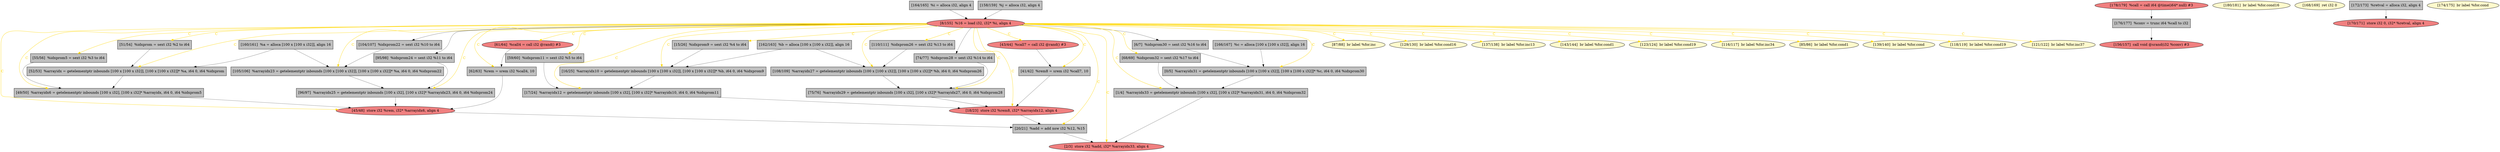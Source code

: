 
digraph G {


node246 [fillcolor=grey,label="[55/56]  %idxprom5 = sext i32 %3 to i64",shape=rectangle,style=filled ]
node245 [fillcolor=lemonchiffon,label="[87/88]  br label %for.inc",shape=ellipse,style=filled ]
node244 [fillcolor=grey,label="[176/177]  %conv = trunc i64 %call to i32",shape=rectangle,style=filled ]
node243 [fillcolor=lemonchiffon,label="[129/130]  br label %for.cond16",shape=ellipse,style=filled ]
node241 [fillcolor=lemonchiffon,label="[137/138]  br label %for.inc13",shape=ellipse,style=filled ]
node240 [fillcolor=lemonchiffon,label="[180/181]  br label %for.cond16",shape=ellipse,style=filled ]
node239 [fillcolor=lemonchiffon,label="[168/169]  ret i32 0",shape=ellipse,style=filled ]
node237 [fillcolor=grey,label="[105/106]  %arrayidx23 = getelementptr inbounds [100 x [100 x i32]], [100 x [100 x i32]]* %a, i64 0, i64 %idxprom22",shape=rectangle,style=filled ]
node235 [fillcolor=lightcoral,label="[156/157]  call void @srand(i32 %conv) #3",shape=ellipse,style=filled ]
node236 [fillcolor=lemonchiffon,label="[143/144]  br label %for.cond1",shape=ellipse,style=filled ]
node233 [fillcolor=lightcoral,label="[18/23]  store i32 %rem8, i32* %arrayidx12, align 4",shape=ellipse,style=filled ]
node212 [fillcolor=grey,label="[108/109]  %arrayidx27 = getelementptr inbounds [100 x [100 x i32]], [100 x [100 x i32]]* %b, i64 0, i64 %idxprom26",shape=rectangle,style=filled ]
node200 [fillcolor=grey,label="[96/97]  %arrayidx25 = getelementptr inbounds [100 x i32], [100 x i32]* %arrayidx23, i64 0, i64 %idxprom24",shape=rectangle,style=filled ]
node234 [fillcolor=grey,label="[162/163]  %b = alloca [100 x [100 x i32]], align 16",shape=rectangle,style=filled ]
node209 [fillcolor=grey,label="[52/53]  %arrayidx = getelementptr inbounds [100 x [100 x i32]], [100 x [100 x i32]]* %a, i64 0, i64 %idxprom",shape=rectangle,style=filled ]
node228 [fillcolor=lightcoral,label="[178/179]  %call = call i64 @time(i64* null) #3",shape=ellipse,style=filled ]
node205 [fillcolor=grey,label="[75/76]  %arrayidx29 = getelementptr inbounds [100 x i32], [100 x i32]* %arrayidx27, i64 0, i64 %idxprom28",shape=rectangle,style=filled ]
node203 [fillcolor=lightcoral,label="[61/64]  %call4 = call i32 @rand() #3",shape=ellipse,style=filled ]
node211 [fillcolor=grey,label="[104/107]  %idxprom22 = sext i32 %10 to i64",shape=rectangle,style=filled ]
node226 [fillcolor=grey,label="[16/25]  %arrayidx10 = getelementptr inbounds [100 x [100 x i32]], [100 x [100 x i32]]* %b, i64 0, i64 %idxprom9",shape=rectangle,style=filled ]
node197 [fillcolor=grey,label="[59/60]  %idxprom11 = sext i32 %5 to i64",shape=rectangle,style=filled ]
node247 [fillcolor=lemonchiffon,label="[123/124]  br label %for.cond19",shape=ellipse,style=filled ]
node227 [fillcolor=grey,label="[6/7]  %idxprom30 = sext i32 %16 to i64",shape=rectangle,style=filled ]
node206 [fillcolor=lemonchiffon,label="[116/117]  br label %for.inc34",shape=ellipse,style=filled ]
node216 [fillcolor=grey,label="[20/21]  %add = add nsw i32 %12, %15",shape=rectangle,style=filled ]
node204 [fillcolor=grey,label="[164/165]  %i = alloca i32, align 4",shape=rectangle,style=filled ]
node217 [fillcolor=lemonchiffon,label="[85/86]  br label %for.cond1",shape=ellipse,style=filled ]
node201 [fillcolor=grey,label="[62/63]  %rem = srem i32 %call4, 10",shape=rectangle,style=filled ]
node238 [fillcolor=grey,label="[160/161]  %a = alloca [100 x [100 x i32]], align 16",shape=rectangle,style=filled ]
node214 [fillcolor=grey,label="[158/159]  %j = alloca i32, align 4",shape=rectangle,style=filled ]
node215 [fillcolor=lemonchiffon,label="[139/140]  br label %for.cond",shape=ellipse,style=filled ]
node222 [fillcolor=grey,label="[51/54]  %idxprom = sext i32 %2 to i64",shape=rectangle,style=filled ]
node207 [fillcolor=grey,label="[95/98]  %idxprom24 = sext i32 %11 to i64",shape=rectangle,style=filled ]
node242 [fillcolor=lemonchiffon,label="[118/119]  br label %for.cond19",shape=ellipse,style=filled ]
node199 [fillcolor=grey,label="[74/77]  %idxprom28 = sext i32 %14 to i64",shape=rectangle,style=filled ]
node208 [fillcolor=grey,label="[166/167]  %c = alloca [100 x [100 x i32]], align 16",shape=rectangle,style=filled ]
node202 [fillcolor=lightcoral,label="[2/3]  store i32 %add, i32* %arrayidx33, align 4",shape=ellipse,style=filled ]
node213 [fillcolor=lightcoral,label="[8/155]  %16 = load i32, i32* %i, align 4",shape=ellipse,style=filled ]
node198 [fillcolor=grey,label="[68/69]  %idxprom32 = sext i32 %17 to i64",shape=rectangle,style=filled ]
node230 [fillcolor=lemonchiffon,label="[121/122]  br label %for.inc37",shape=ellipse,style=filled ]
node218 [fillcolor=lightcoral,label="[43/44]  %call7 = call i32 @rand() #3",shape=ellipse,style=filled ]
node220 [fillcolor=grey,label="[1/4]  %arrayidx33 = getelementptr inbounds [100 x i32], [100 x i32]* %arrayidx31, i64 0, i64 %idxprom32",shape=rectangle,style=filled ]
node248 [fillcolor=grey,label="[110/111]  %idxprom26 = sext i32 %13 to i64",shape=rectangle,style=filled ]
node221 [fillcolor=lightcoral,label="[170/171]  store i32 0, i32* %retval, align 4",shape=ellipse,style=filled ]
node223 [fillcolor=grey,label="[49/50]  %arrayidx6 = getelementptr inbounds [100 x i32], [100 x i32]* %arrayidx, i64 0, i64 %idxprom5",shape=rectangle,style=filled ]
node224 [fillcolor=lemonchiffon,label="[174/175]  br label %for.cond",shape=ellipse,style=filled ]
node225 [fillcolor=grey,label="[0/5]  %arrayidx31 = getelementptr inbounds [100 x [100 x i32]], [100 x [100 x i32]]* %c, i64 0, i64 %idxprom30",shape=rectangle,style=filled ]
node229 [fillcolor=grey,label="[172/173]  %retval = alloca i32, align 4",shape=rectangle,style=filled ]
node219 [fillcolor=grey,label="[41/42]  %rem8 = srem i32 %call7, 10",shape=rectangle,style=filled ]
node231 [fillcolor=grey,label="[17/24]  %arrayidx12 = getelementptr inbounds [100 x i32], [100 x i32]* %arrayidx10, i64 0, i64 %idxprom11",shape=rectangle,style=filled ]
node210 [fillcolor=lightcoral,label="[45/48]  store i32 %rem, i32* %arrayidx6, align 4",shape=ellipse,style=filled ]
node232 [fillcolor=grey,label="[15/26]  %idxprom9 = sext i32 %4 to i64",shape=rectangle,style=filled ]

node213->node211 [style=solid,color=black,label="",penwidth=0.5,fontcolor=black ]
node213->node218 [style=solid,color=gold,label="C",penwidth=1.0,fontcolor=gold ]
node213->node197 [style=solid,color=gold,label="C",penwidth=1.0,fontcolor=gold ]
node213->node201 [style=solid,color=gold,label="C",penwidth=1.0,fontcolor=gold ]
node213->node209 [style=solid,color=gold,label="C",penwidth=1.0,fontcolor=gold ]
node220->node202 [style=solid,color=black,label="",penwidth=0.5,fontcolor=black ]
node213->node247 [style=solid,color=gold,label="C",penwidth=1.0,fontcolor=gold ]
node226->node231 [style=solid,color=black,label="",penwidth=0.5,fontcolor=black ]
node213->node199 [style=solid,color=black,label="",penwidth=0.5,fontcolor=black ]
node227->node225 [style=solid,color=black,label="",penwidth=0.5,fontcolor=black ]
node223->node210 [style=solid,color=black,label="",penwidth=0.5,fontcolor=black ]
node213->node223 [style=solid,color=gold,label="C",penwidth=1.0,fontcolor=gold ]
node213->node233 [style=solid,color=gold,label="C",penwidth=1.0,fontcolor=gold ]
node233->node216 [style=solid,color=black,label="",penwidth=0.5,fontcolor=black ]
node213->node241 [style=solid,color=gold,label="C",penwidth=1.0,fontcolor=gold ]
node213->node230 [style=solid,color=gold,label="C",penwidth=1.0,fontcolor=gold ]
node213->node226 [style=solid,color=gold,label="C",penwidth=1.0,fontcolor=gold ]
node232->node226 [style=solid,color=black,label="",penwidth=0.5,fontcolor=black ]
node213->node237 [style=solid,color=gold,label="C",penwidth=1.0,fontcolor=gold ]
node210->node216 [style=solid,color=black,label="",penwidth=0.5,fontcolor=black ]
node222->node209 [style=solid,color=black,label="",penwidth=0.5,fontcolor=black ]
node212->node205 [style=solid,color=black,label="",penwidth=0.5,fontcolor=black ]
node211->node237 [style=solid,color=black,label="",penwidth=0.5,fontcolor=black ]
node213->node203 [style=solid,color=gold,label="C",penwidth=1.0,fontcolor=gold ]
node213->node222 [style=solid,color=gold,label="C",penwidth=1.0,fontcolor=gold ]
node209->node223 [style=solid,color=black,label="",penwidth=0.5,fontcolor=black ]
node213->node227 [style=solid,color=black,label="",penwidth=0.5,fontcolor=black ]
node213->node215 [style=solid,color=gold,label="C",penwidth=1.0,fontcolor=gold ]
node234->node212 [style=solid,color=black,label="",penwidth=0.5,fontcolor=black ]
node246->node223 [style=solid,color=black,label="",penwidth=0.5,fontcolor=black ]
node231->node233 [style=solid,color=black,label="",penwidth=0.5,fontcolor=black ]
node218->node219 [style=solid,color=black,label="",penwidth=0.5,fontcolor=black ]
node244->node235 [style=solid,color=black,label="",penwidth=0.5,fontcolor=black ]
node213->node232 [style=solid,color=gold,label="C",penwidth=1.0,fontcolor=gold ]
node234->node226 [style=solid,color=black,label="",penwidth=0.5,fontcolor=black ]
node197->node231 [style=solid,color=black,label="",penwidth=0.5,fontcolor=black ]
node201->node210 [style=solid,color=black,label="",penwidth=0.5,fontcolor=black ]
node237->node200 [style=solid,color=black,label="",penwidth=0.5,fontcolor=black ]
node213->node246 [style=solid,color=gold,label="C",penwidth=1.0,fontcolor=gold ]
node228->node244 [style=solid,color=black,label="",penwidth=0.5,fontcolor=black ]
node248->node212 [style=solid,color=black,label="",penwidth=0.5,fontcolor=black ]
node213->node200 [style=solid,color=gold,label="C",penwidth=1.0,fontcolor=gold ]
node238->node237 [style=solid,color=black,label="",penwidth=0.5,fontcolor=black ]
node208->node225 [style=solid,color=black,label="",penwidth=0.5,fontcolor=black ]
node213->node207 [style=solid,color=black,label="",penwidth=0.5,fontcolor=black ]
node200->node210 [style=solid,color=black,label="",penwidth=0.5,fontcolor=black ]
node229->node221 [style=solid,color=black,label="",penwidth=0.5,fontcolor=black ]
node198->node220 [style=solid,color=black,label="",penwidth=0.5,fontcolor=black ]
node203->node201 [style=solid,color=black,label="",penwidth=0.5,fontcolor=black ]
node213->node216 [style=solid,color=gold,label="C",penwidth=1.0,fontcolor=gold ]
node216->node202 [style=solid,color=black,label="",penwidth=0.5,fontcolor=black ]
node204->node213 [style=solid,color=black,label="",penwidth=0.5,fontcolor=black ]
node213->node248 [style=solid,color=gold,label="C",penwidth=1.0,fontcolor=gold ]
node213->node243 [style=solid,color=gold,label="C",penwidth=1.0,fontcolor=gold ]
node238->node209 [style=solid,color=black,label="",penwidth=0.5,fontcolor=black ]
node207->node200 [style=solid,color=black,label="",penwidth=0.5,fontcolor=black ]
node213->node212 [style=solid,color=gold,label="C",penwidth=1.0,fontcolor=gold ]
node205->node233 [style=solid,color=black,label="",penwidth=0.5,fontcolor=black ]
node213->node206 [style=solid,color=gold,label="C",penwidth=1.0,fontcolor=gold ]
node219->node233 [style=solid,color=black,label="",penwidth=0.5,fontcolor=black ]
node213->node205 [style=solid,color=gold,label="C",penwidth=1.0,fontcolor=gold ]
node213->node225 [style=solid,color=gold,label="C",penwidth=1.0,fontcolor=gold ]
node213->node198 [style=solid,color=gold,label="C",penwidth=1.0,fontcolor=gold ]
node225->node220 [style=solid,color=black,label="",penwidth=0.5,fontcolor=black ]
node213->node220 [style=solid,color=gold,label="C",penwidth=1.0,fontcolor=gold ]
node213->node242 [style=solid,color=gold,label="C",penwidth=1.0,fontcolor=gold ]
node213->node202 [style=solid,color=gold,label="C",penwidth=1.0,fontcolor=gold ]
node213->node231 [style=solid,color=gold,label="C",penwidth=1.0,fontcolor=gold ]
node213->node217 [style=solid,color=gold,label="C",penwidth=1.0,fontcolor=gold ]
node213->node219 [style=solid,color=gold,label="C",penwidth=1.0,fontcolor=gold ]
node213->node236 [style=solid,color=gold,label="C",penwidth=1.0,fontcolor=gold ]
node199->node205 [style=solid,color=black,label="",penwidth=0.5,fontcolor=black ]
node213->node210 [style=solid,color=gold,label="C",penwidth=1.0,fontcolor=gold ]
node213->node245 [style=solid,color=gold,label="C",penwidth=1.0,fontcolor=gold ]
node214->node213 [style=solid,color=black,label="",penwidth=0.5,fontcolor=black ]


}
